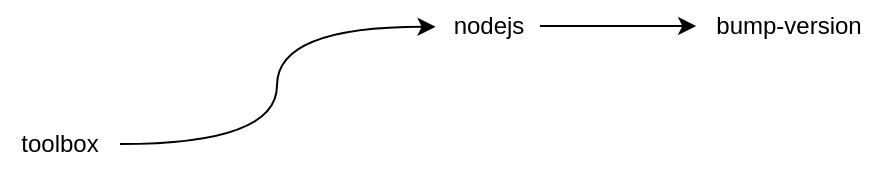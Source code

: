 <mxfile version="24.6.5" type="github">
  <diagram name="Page-1" id="cQXEpiZOOyFrIhIgH8h6">
    <mxGraphModel dx="523" dy="413" grid="0" gridSize="10" guides="1" tooltips="1" connect="1" arrows="1" fold="1" page="0" pageScale="1" pageWidth="827" pageHeight="1169" math="0" shadow="0">
      <root>
        <mxCell id="0" />
        <mxCell id="1" parent="0" />
        <mxCell id="9QcrZcn8OBG2E4DoKpci-3" style="edgeStyle=orthogonalEdgeStyle;rounded=0;hachureGap=4;orthogonalLoop=1;jettySize=auto;html=1;fontFamily=Architects Daughter;fontSource=https%3A%2F%2Ffonts.googleapis.com%2Fcss%3Ffamily%3DArchitects%2BDaughter;curved=1;entryX=0.015;entryY=0.515;entryDx=0;entryDy=0;entryPerimeter=0;" edge="1" parent="1" source="9QcrZcn8OBG2E4DoKpci-2" target="9QcrZcn8OBG2E4DoKpci-5">
          <mxGeometry relative="1" as="geometry">
            <mxPoint x="311" y="158" as="targetPoint" />
          </mxGeometry>
        </mxCell>
        <mxCell id="9QcrZcn8OBG2E4DoKpci-2" value="toolbox" style="text;html=1;align=center;verticalAlign=middle;whiteSpace=wrap;rounded=0;" vertex="1" parent="1">
          <mxGeometry x="110" y="210" width="60" height="30" as="geometry" />
        </mxCell>
        <mxCell id="9QcrZcn8OBG2E4DoKpci-6" style="edgeStyle=orthogonalEdgeStyle;rounded=0;orthogonalLoop=1;jettySize=auto;html=1;fontFamily=Helvetica;fontSize=12;fontColor=default;entryX=0.001;entryY=0.502;entryDx=0;entryDy=0;entryPerimeter=0;" edge="1" parent="1" source="9QcrZcn8OBG2E4DoKpci-5" target="9QcrZcn8OBG2E4DoKpci-7">
          <mxGeometry relative="1" as="geometry">
            <mxPoint x="455.667" y="166" as="targetPoint" />
          </mxGeometry>
        </mxCell>
        <mxCell id="9QcrZcn8OBG2E4DoKpci-5" value="nodejs" style="text;html=1;align=center;verticalAlign=middle;resizable=0;points=[];autosize=1;strokeColor=none;fillColor=none;fontFamily=Helvetica;fontSize=12;fontColor=default;" vertex="1" parent="1">
          <mxGeometry x="327" y="153" width="53" height="26" as="geometry" />
        </mxCell>
        <mxCell id="9QcrZcn8OBG2E4DoKpci-7" value="bump-version" style="text;html=1;align=center;verticalAlign=middle;resizable=0;points=[];autosize=1;strokeColor=none;fillColor=none;fontFamily=Helvetica;fontSize=12;fontColor=default;" vertex="1" parent="1">
          <mxGeometry x="458" y="153" width="91" height="26" as="geometry" />
        </mxCell>
      </root>
    </mxGraphModel>
  </diagram>
</mxfile>

